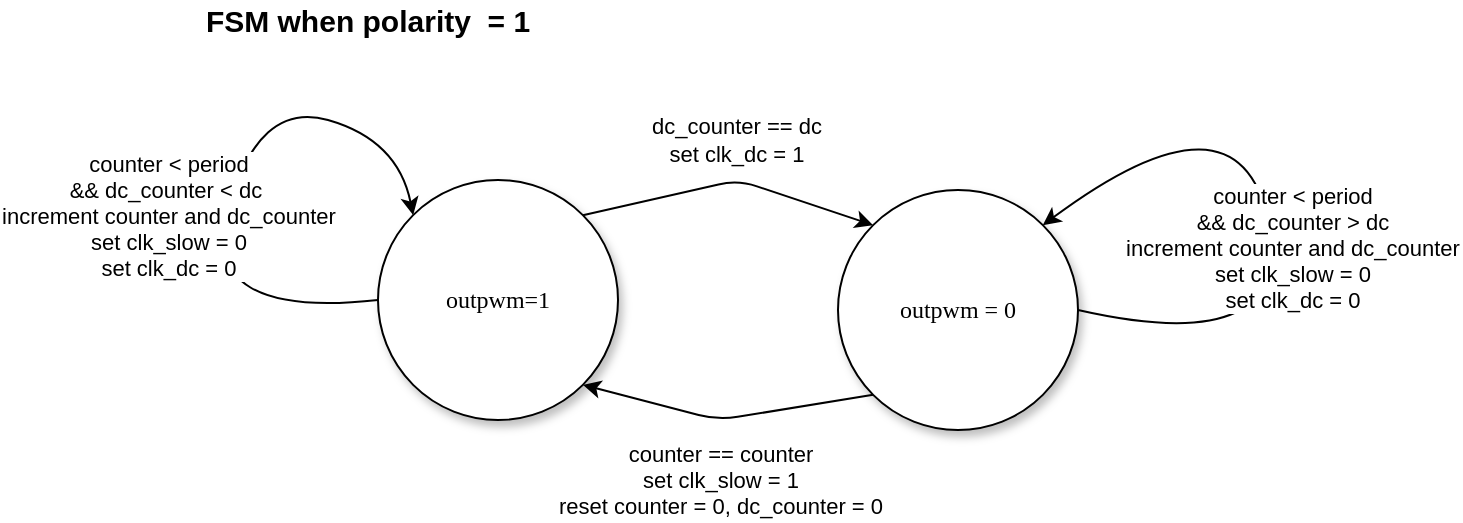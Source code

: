 <mxfile version="12.2.6" type="device" pages="1"><diagram name="Page-1" id="42789a77-a242-8287-6e28-9cd8cfd52e62"><mxGraphModel dx="938" dy="525" grid="1" gridSize="10" guides="1" tooltips="1" connect="1" arrows="1" fold="1" page="1" pageScale="1" pageWidth="1100" pageHeight="850" background="#ffffff" math="0" shadow="0"><root><mxCell id="0"/><mxCell id="1" parent="0"/><mxCell id="1ea317790d2ca983-1" value="outpwm=1" style="ellipse;whiteSpace=wrap;html=1;rounded=0;shadow=1;comic=0;labelBackgroundColor=none;strokeWidth=1;fontFamily=Verdana;fontSize=12;align=center;" parent="1" vertex="1"><mxGeometry x="290" y="170" width="120" height="120" as="geometry"/></mxCell><mxCell id="UcOyUp3NoiTlkoE7eNjY-1" value="counter &amp;lt; period&lt;br&gt;&amp;amp;&amp;amp; dc_counter &amp;lt; dc&amp;nbsp;&lt;br&gt;increment counter and dc_counter&lt;br&gt;set clk_slow = 0&lt;br&gt;set clk_dc = 0" style="curved=1;endArrow=classic;html=1;exitX=0;exitY=0.5;exitDx=0;exitDy=0;entryX=0;entryY=0;entryDx=0;entryDy=0;" edge="1" parent="1" source="1ea317790d2ca983-1" target="1ea317790d2ca983-1"><mxGeometry x="-0.132" y="28" width="50" height="50" relative="1" as="geometry"><mxPoint x="220" y="100" as="sourcePoint"/><mxPoint x="290" y="90" as="targetPoint"/><Array as="points"><mxPoint x="200" y="240"/><mxPoint x="230" y="130"/><mxPoint x="300" y="150"/></Array><mxPoint as="offset"/></mxGeometry></mxCell><mxCell id="UcOyUp3NoiTlkoE7eNjY-2" value="outpwm = 0" style="ellipse;whiteSpace=wrap;html=1;rounded=0;shadow=1;comic=0;labelBackgroundColor=none;strokeWidth=1;fontFamily=Verdana;fontSize=12;align=center;" vertex="1" parent="1"><mxGeometry x="520" y="175" width="120" height="120" as="geometry"/></mxCell><mxCell id="UcOyUp3NoiTlkoE7eNjY-3" value="dc_counter == dc&lt;br&gt;set clk_dc = 1" style="endArrow=classic;html=1;exitX=1;exitY=0;exitDx=0;exitDy=0;entryX=0;entryY=0;entryDx=0;entryDy=0;" edge="1" parent="1"><mxGeometry x="0.055" y="20" width="50" height="50" relative="1" as="geometry"><mxPoint x="392.426" y="187.574" as="sourcePoint"/><mxPoint x="537.574" y="192.574" as="targetPoint"/><Array as="points"><mxPoint x="470" y="170"/></Array><mxPoint x="-7" y="-1" as="offset"/></mxGeometry></mxCell><mxCell id="UcOyUp3NoiTlkoE7eNjY-5" value="counter == counter&lt;br&gt;set clk_slow = 1&lt;br&gt;reset counter = 0, dc_counter = 0" style="endArrow=classic;html=1;exitX=0;exitY=1;exitDx=0;exitDy=0;entryX=1;entryY=1;entryDx=0;entryDy=0;" edge="1" parent="1" source="UcOyUp3NoiTlkoE7eNjY-2" target="1ea317790d2ca983-1"><mxGeometry x="0.059" y="30" width="50" height="50" relative="1" as="geometry"><mxPoint x="180" y="370" as="sourcePoint"/><mxPoint x="230" y="320" as="targetPoint"/><Array as="points"><mxPoint x="460" y="290"/></Array><mxPoint x="8" y="1" as="offset"/></mxGeometry></mxCell><mxCell id="UcOyUp3NoiTlkoE7eNjY-9" value="counter &amp;lt; period&lt;br&gt;&amp;amp;&amp;amp; dc_counter &amp;gt; dc&lt;br&gt;increment counter and dc_counter&lt;br&gt;set clk_slow = 0&lt;br&gt;set clk_dc = 0" style="curved=1;endArrow=classic;html=1;entryX=1;entryY=0;entryDx=0;entryDy=0;exitX=1;exitY=0.5;exitDx=0;exitDy=0;" edge="1" parent="1" source="UcOyUp3NoiTlkoE7eNjY-2" target="UcOyUp3NoiTlkoE7eNjY-2"><mxGeometry x="-0.334" y="45" width="50" height="50" relative="1" as="geometry"><mxPoint x="100" y="370" as="sourcePoint"/><mxPoint x="150" y="320" as="targetPoint"/><Array as="points"><mxPoint x="750" y="260"/><mxPoint x="720" y="120"/></Array><mxPoint x="44" y="-53" as="offset"/></mxGeometry></mxCell><mxCell id="UcOyUp3NoiTlkoE7eNjY-10" value="&lt;font style=&quot;font-size: 15px&quot;&gt;&lt;b&gt;FSM when polarity&amp;nbsp; = 1&lt;/b&gt;&lt;/font&gt;" style="text;html=1;strokeColor=none;fillColor=none;align=center;verticalAlign=middle;whiteSpace=wrap;rounded=0;" vertex="1" parent="1"><mxGeometry x="200" y="80" width="170" height="20" as="geometry"/></mxCell></root></mxGraphModel></diagram></mxfile>